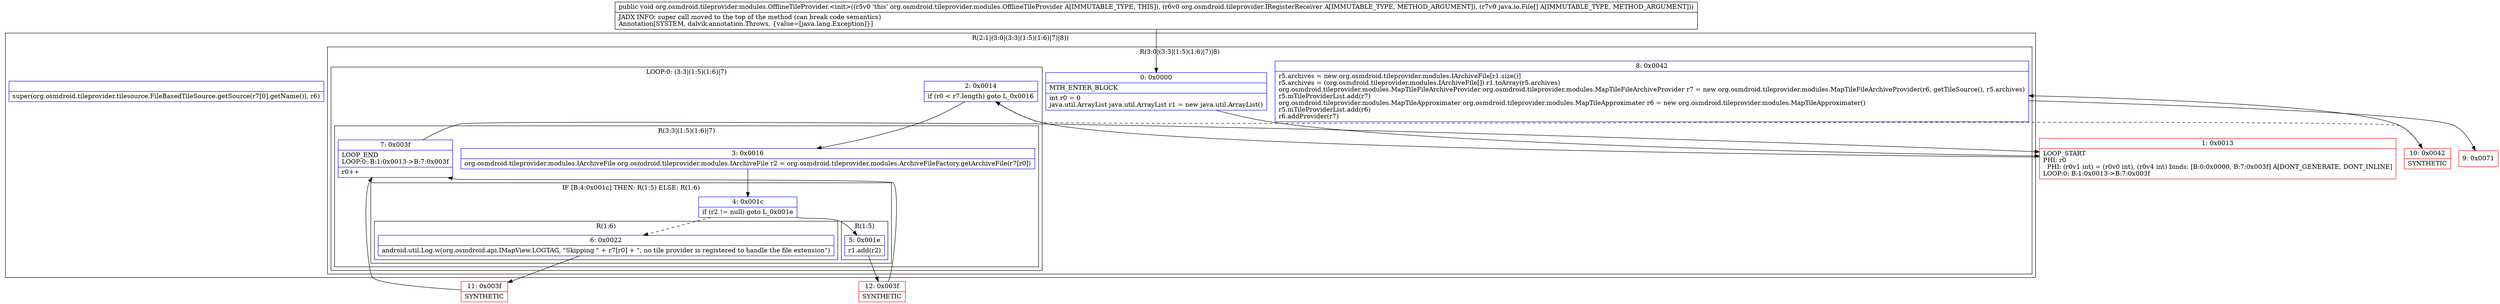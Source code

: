 digraph "CFG fororg.osmdroid.tileprovider.modules.OfflineTileProvider.\<init\>(Lorg\/osmdroid\/tileprovider\/IRegisterReceiver;[Ljava\/io\/File;)V" {
subgraph cluster_Region_437664354 {
label = "R(2:1|(3:0|(3:3|(1:5)(1:6)|7)|8))";
node [shape=record,color=blue];
Node_InsnContainer_2034189859 [shape=record,label="{|super(org.osmdroid.tileprovider.tilesource.FileBasedTileSource.getSource(r7[0].getName()), r6)\l}"];
subgraph cluster_Region_1566321764 {
label = "R(3:0|(3:3|(1:5)(1:6)|7)|8)";
node [shape=record,color=blue];
Node_0 [shape=record,label="{0\:\ 0x0000|MTH_ENTER_BLOCK\l|int r0 = 0\ljava.util.ArrayList java.util.ArrayList r1 = new java.util.ArrayList()\l}"];
subgraph cluster_LoopRegion_21184263 {
label = "LOOP:0: (3:3|(1:5)(1:6)|7)";
node [shape=record,color=blue];
Node_2 [shape=record,label="{2\:\ 0x0014|if (r0 \< r7.length) goto L_0x0016\l}"];
subgraph cluster_Region_703920621 {
label = "R(3:3|(1:5)(1:6)|7)";
node [shape=record,color=blue];
Node_3 [shape=record,label="{3\:\ 0x0016|org.osmdroid.tileprovider.modules.IArchiveFile org.osmdroid.tileprovider.modules.IArchiveFile r2 = org.osmdroid.tileprovider.modules.ArchiveFileFactory.getArchiveFile(r7[r0])\l}"];
subgraph cluster_IfRegion_1901470048 {
label = "IF [B:4:0x001c] THEN: R(1:5) ELSE: R(1:6)";
node [shape=record,color=blue];
Node_4 [shape=record,label="{4\:\ 0x001c|if (r2 != null) goto L_0x001e\l}"];
subgraph cluster_Region_1769308238 {
label = "R(1:5)";
node [shape=record,color=blue];
Node_5 [shape=record,label="{5\:\ 0x001e|r1.add(r2)\l}"];
}
subgraph cluster_Region_1442232728 {
label = "R(1:6)";
node [shape=record,color=blue];
Node_6 [shape=record,label="{6\:\ 0x0022|android.util.Log.w(org.osmdroid.api.IMapView.LOGTAG, \"Skipping \" + r7[r0] + \", no tile provider is registered to handle the file extension\")\l}"];
}
}
Node_7 [shape=record,label="{7\:\ 0x003f|LOOP_END\lLOOP:0: B:1:0x0013\-\>B:7:0x003f\l|r0++\l}"];
}
}
Node_8 [shape=record,label="{8\:\ 0x0042|r5.archives = new org.osmdroid.tileprovider.modules.IArchiveFile[r1.size()]\lr5.archives = (org.osmdroid.tileprovider.modules.IArchiveFile[]) r1.toArray(r5.archives)\lorg.osmdroid.tileprovider.modules.MapTileFileArchiveProvider org.osmdroid.tileprovider.modules.MapTileFileArchiveProvider r7 = new org.osmdroid.tileprovider.modules.MapTileFileArchiveProvider(r6, getTileSource(), r5.archives)\lr5.mTileProviderList.add(r7)\lorg.osmdroid.tileprovider.modules.MapTileApproximater org.osmdroid.tileprovider.modules.MapTileApproximater r6 = new org.osmdroid.tileprovider.modules.MapTileApproximater()\lr5.mTileProviderList.add(r6)\lr6.addProvider(r7)\l}"];
}
}
Node_1 [shape=record,color=red,label="{1\:\ 0x0013|LOOP_START\lPHI: r0 \l  PHI: (r0v1 int) = (r0v0 int), (r0v4 int) binds: [B:0:0x0000, B:7:0x003f] A[DONT_GENERATE, DONT_INLINE]\lLOOP:0: B:1:0x0013\-\>B:7:0x003f\l}"];
Node_9 [shape=record,color=red,label="{9\:\ 0x0071}"];
Node_10 [shape=record,color=red,label="{10\:\ 0x0042|SYNTHETIC\l}"];
Node_11 [shape=record,color=red,label="{11\:\ 0x003f|SYNTHETIC\l}"];
Node_12 [shape=record,color=red,label="{12\:\ 0x003f|SYNTHETIC\l}"];
MethodNode[shape=record,label="{public void org.osmdroid.tileprovider.modules.OfflineTileProvider.\<init\>((r5v0 'this' org.osmdroid.tileprovider.modules.OfflineTileProvider A[IMMUTABLE_TYPE, THIS]), (r6v0 org.osmdroid.tileprovider.IRegisterReceiver A[IMMUTABLE_TYPE, METHOD_ARGUMENT]), (r7v0 java.io.File[] A[IMMUTABLE_TYPE, METHOD_ARGUMENT]))  | JADX INFO: super call moved to the top of the method (can break code semantics)\lAnnotation[SYSTEM, dalvik.annotation.Throws, \{value=[java.lang.Exception]\}]\l}"];
MethodNode -> Node_0;
Node_0 -> Node_1;
Node_2 -> Node_3;
Node_2 -> Node_10[style=dashed];
Node_3 -> Node_4;
Node_4 -> Node_5;
Node_4 -> Node_6[style=dashed];
Node_5 -> Node_12;
Node_6 -> Node_11;
Node_7 -> Node_1;
Node_8 -> Node_9;
Node_1 -> Node_2;
Node_10 -> Node_8;
Node_11 -> Node_7;
Node_12 -> Node_7;
}

